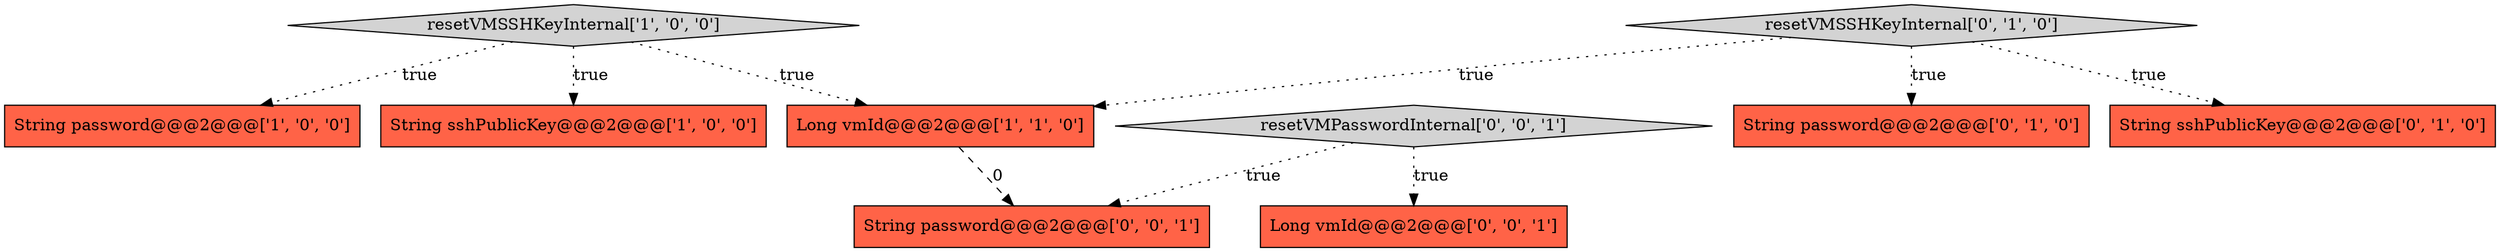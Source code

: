 digraph {
2 [style = filled, label = "String password@@@2@@@['1', '0', '0']", fillcolor = tomato, shape = box image = "AAA0AAABBB1BBB"];
9 [style = filled, label = "resetVMPasswordInternal['0', '0', '1']", fillcolor = lightgray, shape = diamond image = "AAA0AAABBB3BBB"];
0 [style = filled, label = "String sshPublicKey@@@2@@@['1', '0', '0']", fillcolor = tomato, shape = box image = "AAA0AAABBB1BBB"];
6 [style = filled, label = "String password@@@2@@@['0', '1', '0']", fillcolor = tomato, shape = box image = "AAA0AAABBB2BBB"];
8 [style = filled, label = "String password@@@2@@@['0', '0', '1']", fillcolor = tomato, shape = box image = "AAA0AAABBB3BBB"];
1 [style = filled, label = "resetVMSSHKeyInternal['1', '0', '0']", fillcolor = lightgray, shape = diamond image = "AAA0AAABBB1BBB"];
7 [style = filled, label = "Long vmId@@@2@@@['0', '0', '1']", fillcolor = tomato, shape = box image = "AAA0AAABBB3BBB"];
5 [style = filled, label = "String sshPublicKey@@@2@@@['0', '1', '0']", fillcolor = tomato, shape = box image = "AAA0AAABBB2BBB"];
3 [style = filled, label = "Long vmId@@@2@@@['1', '1', '0']", fillcolor = tomato, shape = box image = "AAA0AAABBB1BBB"];
4 [style = filled, label = "resetVMSSHKeyInternal['0', '1', '0']", fillcolor = lightgray, shape = diamond image = "AAA0AAABBB2BBB"];
4->5 [style = dotted, label="true"];
1->2 [style = dotted, label="true"];
1->3 [style = dotted, label="true"];
9->8 [style = dotted, label="true"];
3->8 [style = dashed, label="0"];
4->6 [style = dotted, label="true"];
4->3 [style = dotted, label="true"];
1->0 [style = dotted, label="true"];
9->7 [style = dotted, label="true"];
}
